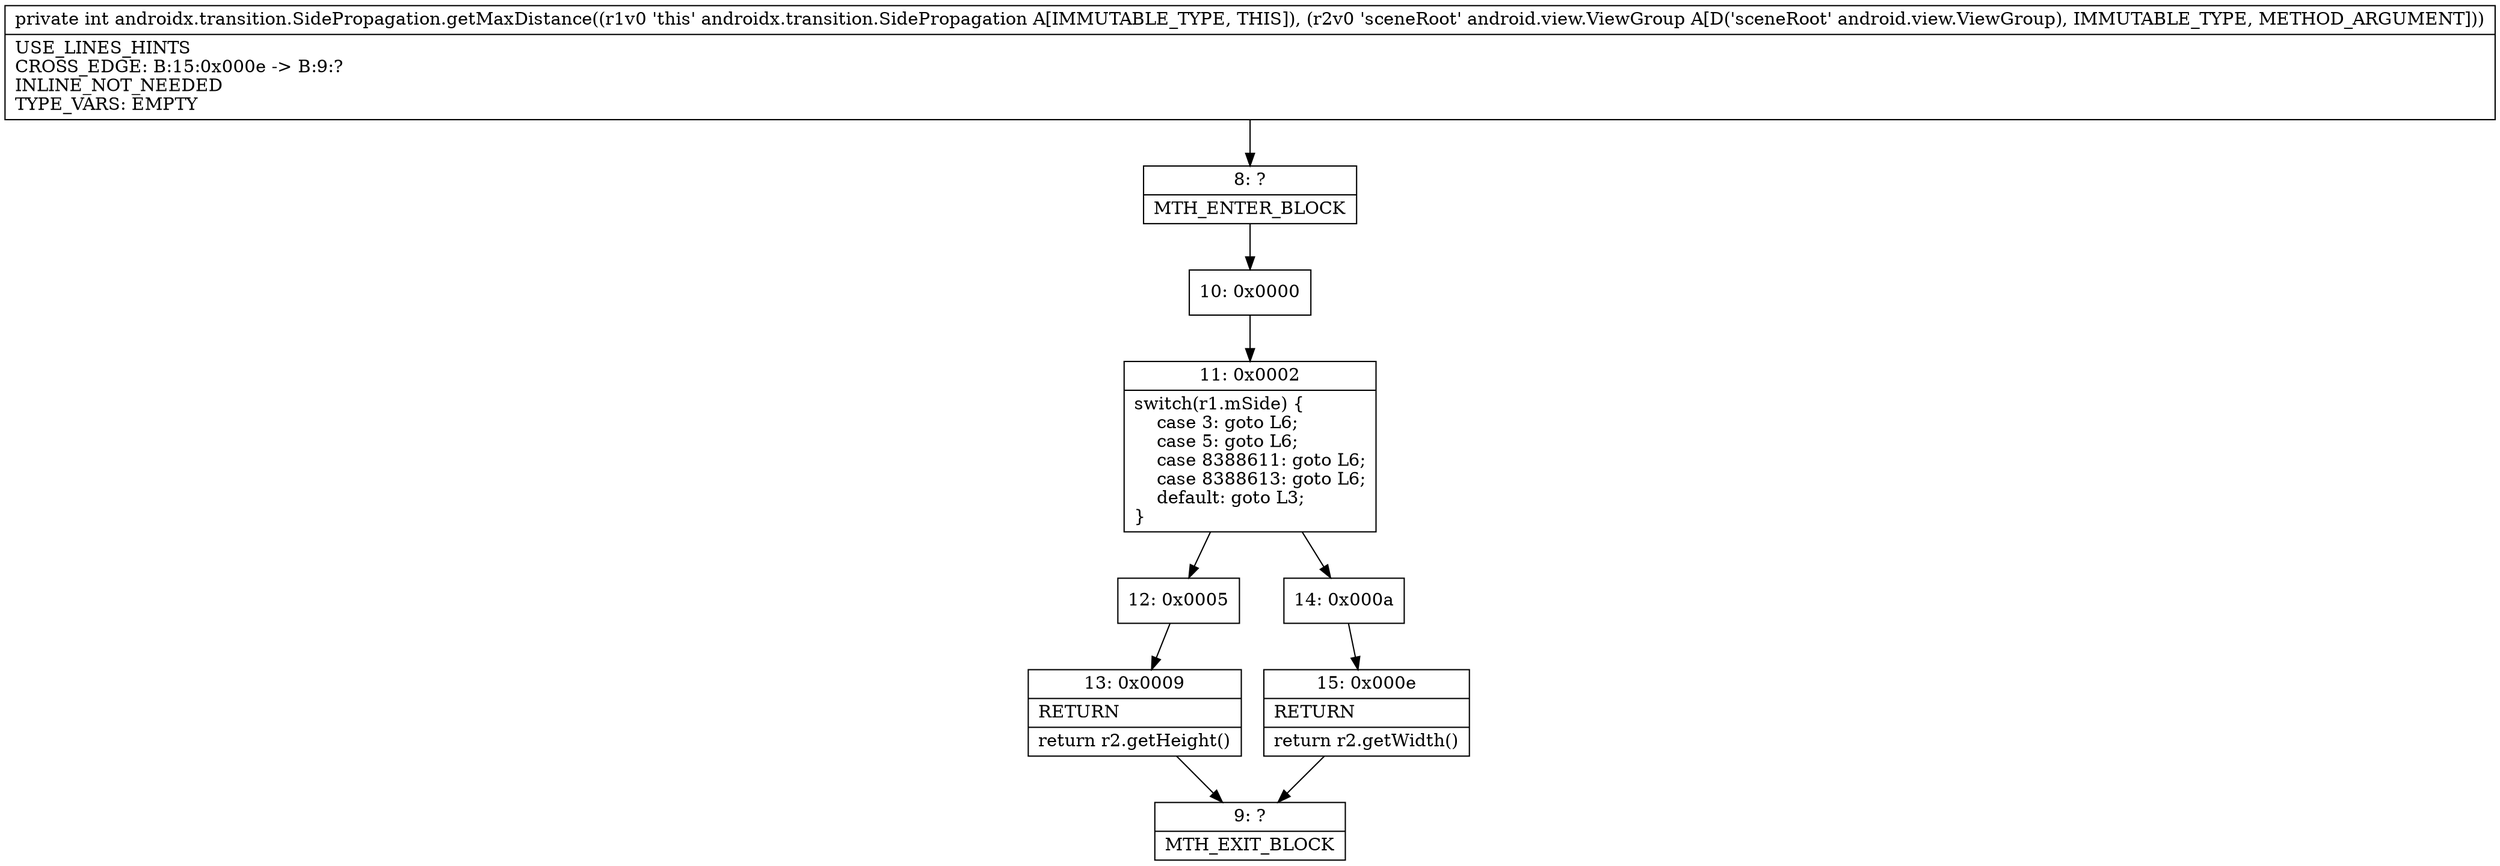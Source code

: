digraph "CFG forandroidx.transition.SidePropagation.getMaxDistance(Landroid\/view\/ViewGroup;)I" {
Node_8 [shape=record,label="{8\:\ ?|MTH_ENTER_BLOCK\l}"];
Node_10 [shape=record,label="{10\:\ 0x0000}"];
Node_11 [shape=record,label="{11\:\ 0x0002|switch(r1.mSide) \{\l    case 3: goto L6;\l    case 5: goto L6;\l    case 8388611: goto L6;\l    case 8388613: goto L6;\l    default: goto L3;\l\}\l}"];
Node_12 [shape=record,label="{12\:\ 0x0005}"];
Node_13 [shape=record,label="{13\:\ 0x0009|RETURN\l|return r2.getHeight()\l}"];
Node_9 [shape=record,label="{9\:\ ?|MTH_EXIT_BLOCK\l}"];
Node_14 [shape=record,label="{14\:\ 0x000a}"];
Node_15 [shape=record,label="{15\:\ 0x000e|RETURN\l|return r2.getWidth()\l}"];
MethodNode[shape=record,label="{private int androidx.transition.SidePropagation.getMaxDistance((r1v0 'this' androidx.transition.SidePropagation A[IMMUTABLE_TYPE, THIS]), (r2v0 'sceneRoot' android.view.ViewGroup A[D('sceneRoot' android.view.ViewGroup), IMMUTABLE_TYPE, METHOD_ARGUMENT]))  | USE_LINES_HINTS\lCROSS_EDGE: B:15:0x000e \-\> B:9:?\lINLINE_NOT_NEEDED\lTYPE_VARS: EMPTY\l}"];
MethodNode -> Node_8;Node_8 -> Node_10;
Node_10 -> Node_11;
Node_11 -> Node_12;
Node_11 -> Node_14;
Node_12 -> Node_13;
Node_13 -> Node_9;
Node_14 -> Node_15;
Node_15 -> Node_9;
}

